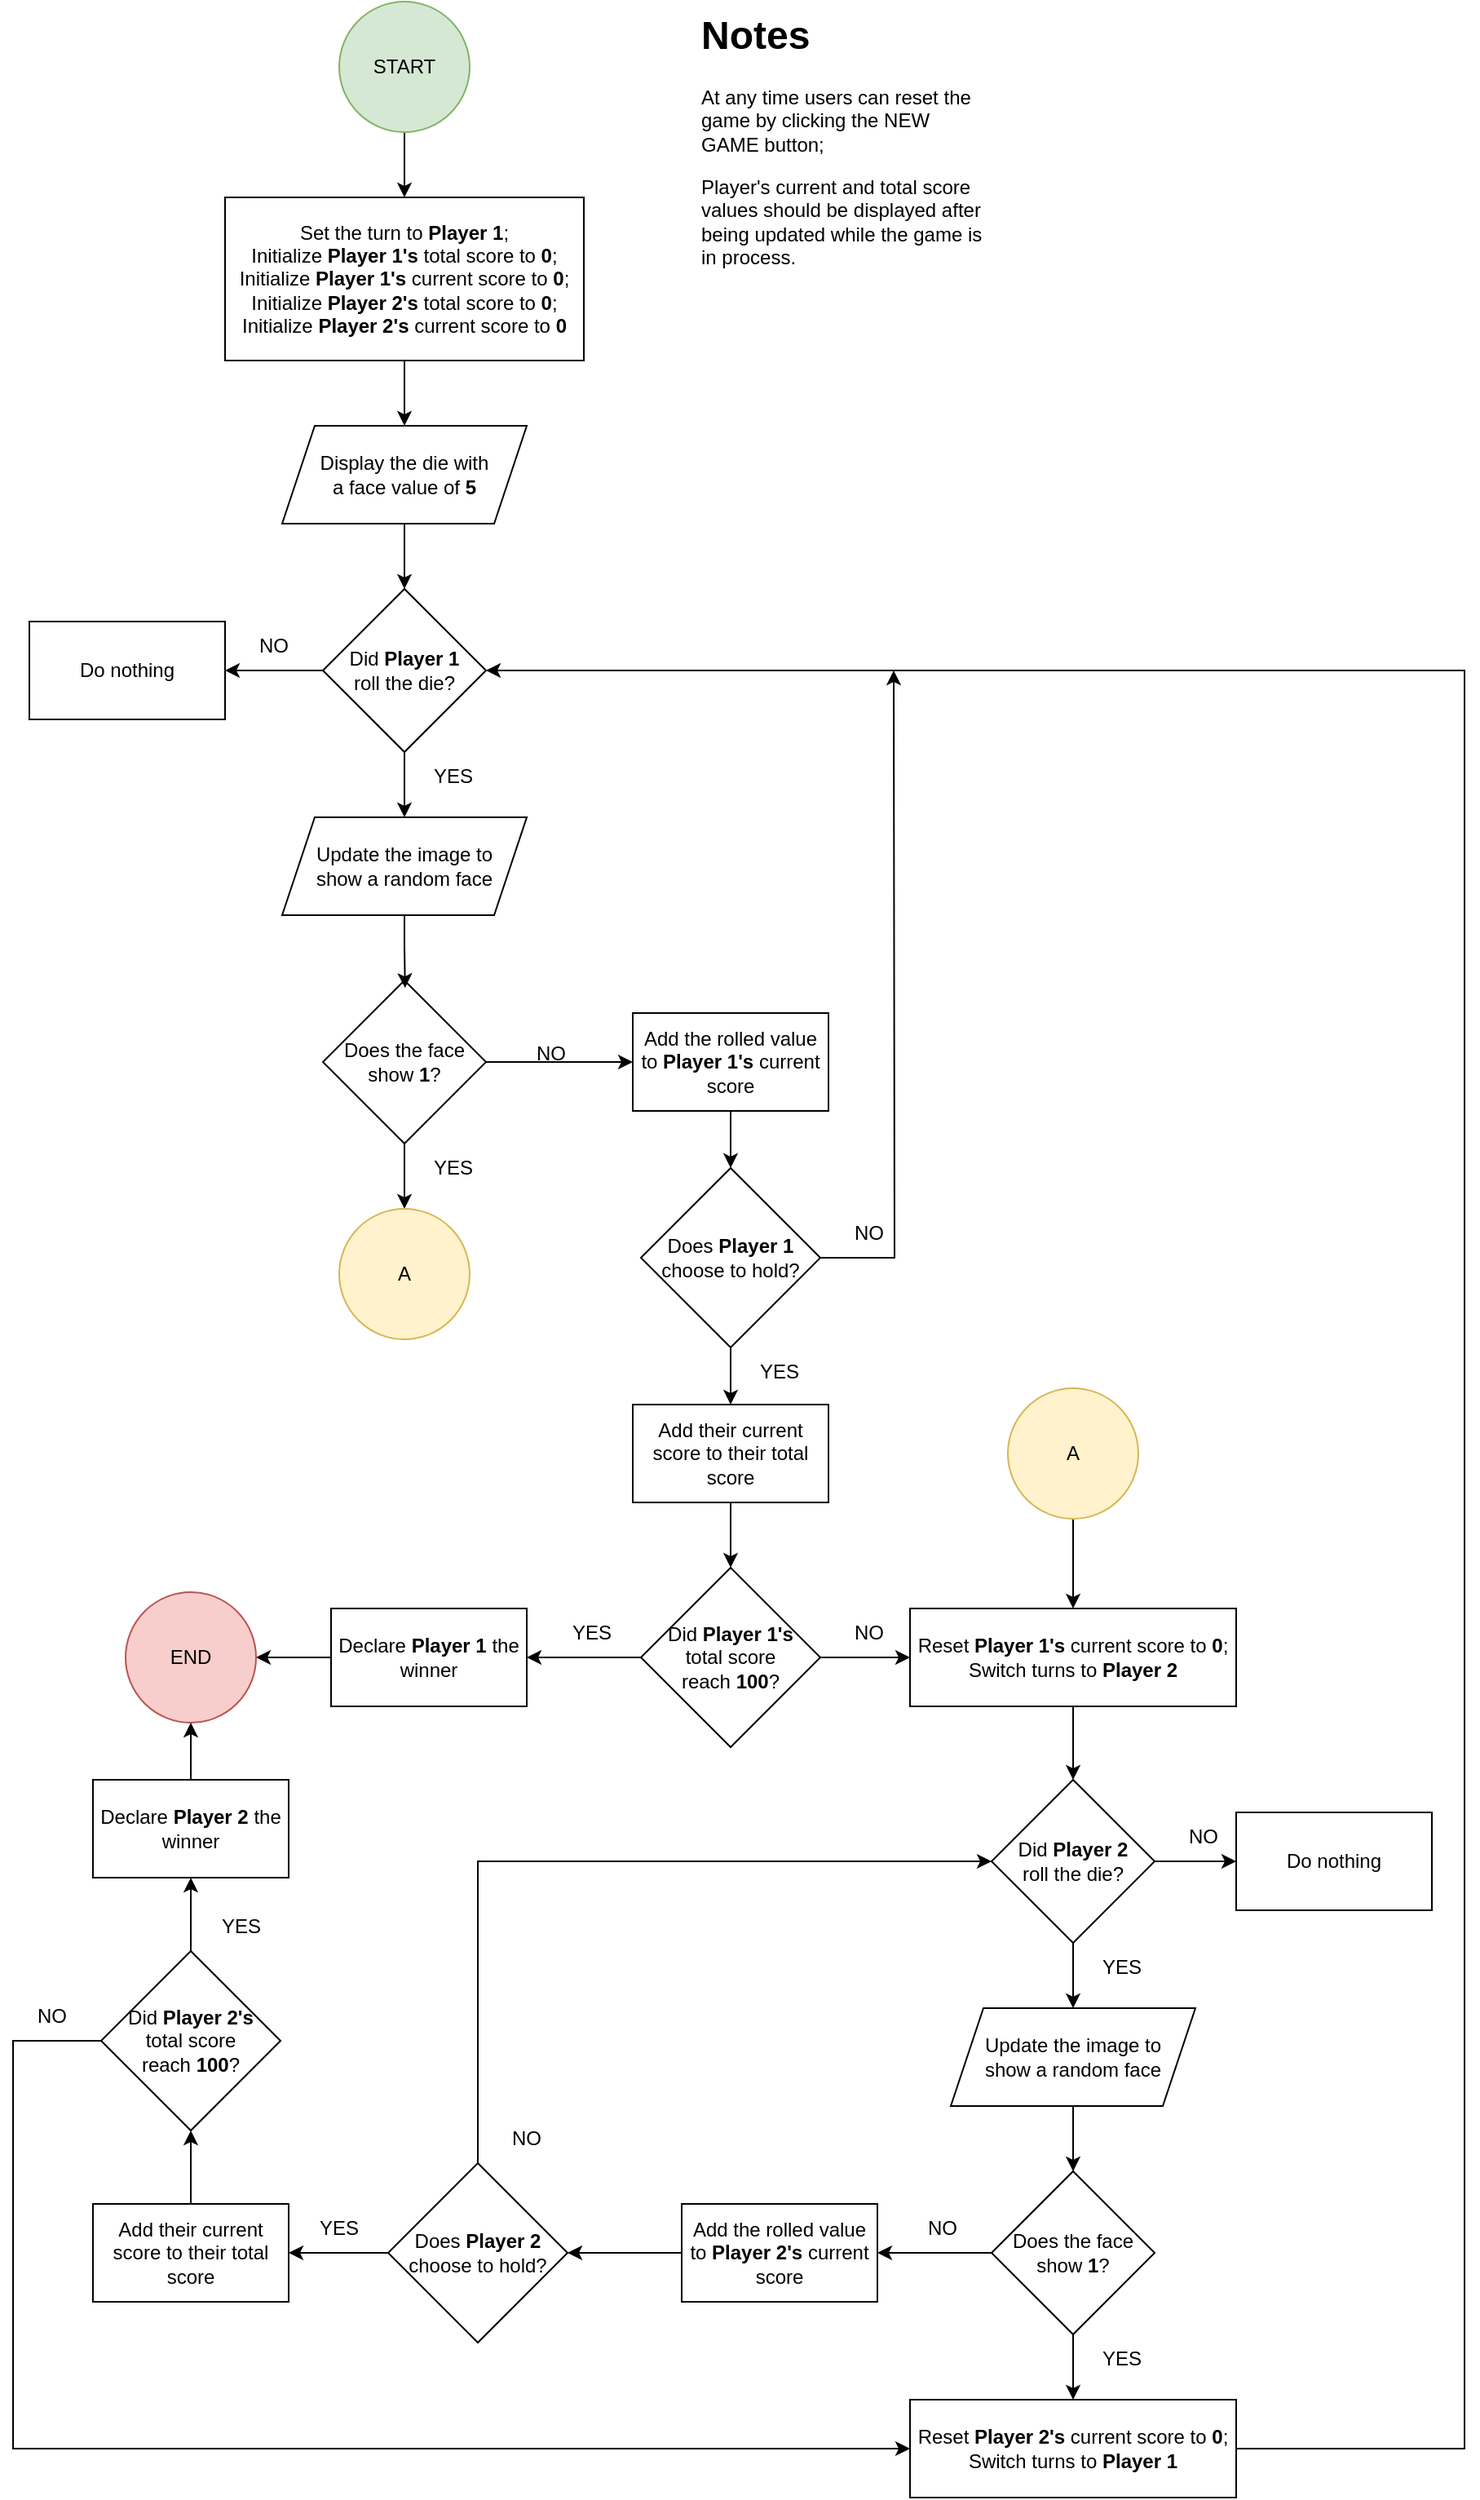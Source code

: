 <mxfile version="26.1.1">
  <diagram name="Page-1" id="qgXZZgw6NQgDJ8TqkAtQ">
    <mxGraphModel dx="2284" dy="870" grid="1" gridSize="10" guides="1" tooltips="1" connect="1" arrows="1" fold="1" page="1" pageScale="1" pageWidth="850" pageHeight="1100" math="0" shadow="0">
      <root>
        <mxCell id="0" />
        <mxCell id="1" parent="0" />
        <mxCell id="6GVujyjc-Z2XJHwNqzD1-3" style="edgeStyle=orthogonalEdgeStyle;rounded=0;orthogonalLoop=1;jettySize=auto;html=1;exitX=0.5;exitY=1;exitDx=0;exitDy=0;entryX=0.5;entryY=0;entryDx=0;entryDy=0;" parent="1" source="6GVujyjc-Z2XJHwNqzD1-1" target="6GVujyjc-Z2XJHwNqzD1-2" edge="1">
          <mxGeometry relative="1" as="geometry" />
        </mxCell>
        <mxCell id="6GVujyjc-Z2XJHwNqzD1-1" value="START" style="ellipse;whiteSpace=wrap;html=1;aspect=fixed;fillColor=#d5e8d4;strokeColor=#82b366;" parent="1" vertex="1">
          <mxGeometry x="140" y="60" width="80" height="80" as="geometry" />
        </mxCell>
        <mxCell id="6GVujyjc-Z2XJHwNqzD1-5" style="edgeStyle=orthogonalEdgeStyle;rounded=0;orthogonalLoop=1;jettySize=auto;html=1;exitX=0.5;exitY=1;exitDx=0;exitDy=0;entryX=0.5;entryY=0;entryDx=0;entryDy=0;" parent="1" source="6GVujyjc-Z2XJHwNqzD1-2" target="6GVujyjc-Z2XJHwNqzD1-4" edge="1">
          <mxGeometry relative="1" as="geometry" />
        </mxCell>
        <mxCell id="6GVujyjc-Z2XJHwNqzD1-2" value="Set the turn to &lt;b&gt;Player 1&lt;/b&gt;;&lt;div&gt;Initialize &lt;b&gt;Player 1&#39;s&lt;/b&gt; total score to &lt;b&gt;0&lt;/b&gt;;&lt;/div&gt;&lt;div&gt;Initialize&amp;nbsp;&lt;b&gt;Player 1&#39;s&lt;/b&gt;&amp;nbsp;current score to&amp;nbsp;&lt;b&gt;0&lt;/b&gt;;&lt;/div&gt;&lt;div&gt;Initialize&amp;nbsp;&lt;b&gt;Player 2&#39;s&lt;/b&gt;&amp;nbsp;total score to&amp;nbsp;&lt;b&gt;0&lt;/b&gt;;&lt;/div&gt;&lt;div&gt;Initialize&amp;nbsp;&lt;b&gt;Player 2&#39;s&lt;/b&gt;&amp;nbsp;current score to&amp;nbsp;&lt;b&gt;0&lt;/b&gt;&lt;/div&gt;" style="rounded=0;whiteSpace=wrap;html=1;" parent="1" vertex="1">
          <mxGeometry x="70" y="180" width="220" height="100" as="geometry" />
        </mxCell>
        <mxCell id="6GVujyjc-Z2XJHwNqzD1-7" style="edgeStyle=orthogonalEdgeStyle;rounded=0;orthogonalLoop=1;jettySize=auto;html=1;exitX=0.5;exitY=1;exitDx=0;exitDy=0;entryX=0.5;entryY=0;entryDx=0;entryDy=0;" parent="1" source="6GVujyjc-Z2XJHwNqzD1-4" target="6GVujyjc-Z2XJHwNqzD1-6" edge="1">
          <mxGeometry relative="1" as="geometry" />
        </mxCell>
        <mxCell id="6GVujyjc-Z2XJHwNqzD1-4" value="Display the die with&lt;div&gt;a face value of &lt;b&gt;5&lt;/b&gt;&lt;/div&gt;" style="shape=parallelogram;perimeter=parallelogramPerimeter;whiteSpace=wrap;html=1;fixedSize=1;" parent="1" vertex="1">
          <mxGeometry x="105" y="320" width="150" height="60" as="geometry" />
        </mxCell>
        <mxCell id="6GVujyjc-Z2XJHwNqzD1-9" style="edgeStyle=orthogonalEdgeStyle;rounded=0;orthogonalLoop=1;jettySize=auto;html=1;exitX=0.5;exitY=1;exitDx=0;exitDy=0;entryX=0.5;entryY=0;entryDx=0;entryDy=0;" parent="1" source="6GVujyjc-Z2XJHwNqzD1-6" target="6GVujyjc-Z2XJHwNqzD1-8" edge="1">
          <mxGeometry relative="1" as="geometry" />
        </mxCell>
        <mxCell id="6GVujyjc-Z2XJHwNqzD1-88" style="edgeStyle=orthogonalEdgeStyle;rounded=0;orthogonalLoop=1;jettySize=auto;html=1;exitX=0;exitY=0.5;exitDx=0;exitDy=0;entryX=1;entryY=0.5;entryDx=0;entryDy=0;" parent="1" source="6GVujyjc-Z2XJHwNqzD1-6" target="6GVujyjc-Z2XJHwNqzD1-87" edge="1">
          <mxGeometry relative="1" as="geometry" />
        </mxCell>
        <mxCell id="6GVujyjc-Z2XJHwNqzD1-6" value="Did &lt;b&gt;Player 1&lt;/b&gt;&lt;div&gt;roll the die?&lt;/div&gt;" style="rhombus;whiteSpace=wrap;html=1;" parent="1" vertex="1">
          <mxGeometry x="130" y="420" width="100" height="100" as="geometry" />
        </mxCell>
        <mxCell id="6GVujyjc-Z2XJHwNqzD1-8" value="Update the image to&lt;div&gt;show a random face&lt;/div&gt;" style="shape=parallelogram;perimeter=parallelogramPerimeter;whiteSpace=wrap;html=1;fixedSize=1;" parent="1" vertex="1">
          <mxGeometry x="105" y="560" width="150" height="60" as="geometry" />
        </mxCell>
        <mxCell id="6GVujyjc-Z2XJHwNqzD1-10" value="YES" style="text;html=1;align=center;verticalAlign=middle;whiteSpace=wrap;rounded=0;" parent="1" vertex="1">
          <mxGeometry x="180" y="520" width="60" height="30" as="geometry" />
        </mxCell>
        <mxCell id="6GVujyjc-Z2XJHwNqzD1-17" style="edgeStyle=orthogonalEdgeStyle;rounded=0;orthogonalLoop=1;jettySize=auto;html=1;exitX=1;exitY=0.5;exitDx=0;exitDy=0;entryX=0;entryY=0.5;entryDx=0;entryDy=0;" parent="1" source="6GVujyjc-Z2XJHwNqzD1-11" target="6GVujyjc-Z2XJHwNqzD1-16" edge="1">
          <mxGeometry relative="1" as="geometry" />
        </mxCell>
        <mxCell id="6GVujyjc-Z2XJHwNqzD1-91" style="edgeStyle=orthogonalEdgeStyle;rounded=0;orthogonalLoop=1;jettySize=auto;html=1;exitX=0.5;exitY=1;exitDx=0;exitDy=0;entryX=0.5;entryY=0;entryDx=0;entryDy=0;" parent="1" source="6GVujyjc-Z2XJHwNqzD1-11" target="6GVujyjc-Z2XJHwNqzD1-80" edge="1">
          <mxGeometry relative="1" as="geometry" />
        </mxCell>
        <mxCell id="6GVujyjc-Z2XJHwNqzD1-11" value="Does the face&lt;div&gt;show &lt;b&gt;1&lt;/b&gt;?&lt;/div&gt;" style="rhombus;whiteSpace=wrap;html=1;" parent="1" vertex="1">
          <mxGeometry x="130" y="660" width="100" height="100" as="geometry" />
        </mxCell>
        <mxCell id="6GVujyjc-Z2XJHwNqzD1-12" style="edgeStyle=orthogonalEdgeStyle;rounded=0;orthogonalLoop=1;jettySize=auto;html=1;exitX=0.5;exitY=1;exitDx=0;exitDy=0;entryX=0.504;entryY=0.046;entryDx=0;entryDy=0;entryPerimeter=0;" parent="1" source="6GVujyjc-Z2XJHwNqzD1-8" target="6GVujyjc-Z2XJHwNqzD1-11" edge="1">
          <mxGeometry relative="1" as="geometry" />
        </mxCell>
        <mxCell id="6GVujyjc-Z2XJHwNqzD1-15" value="YES" style="text;html=1;align=center;verticalAlign=middle;whiteSpace=wrap;rounded=0;" parent="1" vertex="1">
          <mxGeometry x="180" y="760" width="60" height="30" as="geometry" />
        </mxCell>
        <mxCell id="6GVujyjc-Z2XJHwNqzD1-22" style="edgeStyle=orthogonalEdgeStyle;rounded=0;orthogonalLoop=1;jettySize=auto;html=1;exitX=0.5;exitY=1;exitDx=0;exitDy=0;" parent="1" source="6GVujyjc-Z2XJHwNqzD1-16" target="6GVujyjc-Z2XJHwNqzD1-19" edge="1">
          <mxGeometry relative="1" as="geometry" />
        </mxCell>
        <mxCell id="6GVujyjc-Z2XJHwNqzD1-16" value="Add the rolled value to &lt;b&gt;Player 1&#39;s&lt;/b&gt; current score" style="rounded=0;whiteSpace=wrap;html=1;" parent="1" vertex="1">
          <mxGeometry x="320" y="680" width="120" height="60" as="geometry" />
        </mxCell>
        <mxCell id="6GVujyjc-Z2XJHwNqzD1-18" value="NO" style="text;html=1;align=center;verticalAlign=middle;whiteSpace=wrap;rounded=0;" parent="1" vertex="1">
          <mxGeometry x="70" y="440" width="60" height="30" as="geometry" />
        </mxCell>
        <mxCell id="6GVujyjc-Z2XJHwNqzD1-23" style="edgeStyle=orthogonalEdgeStyle;rounded=0;orthogonalLoop=1;jettySize=auto;html=1;exitX=0.5;exitY=1;exitDx=0;exitDy=0;entryX=0.5;entryY=0;entryDx=0;entryDy=0;" parent="1" source="6GVujyjc-Z2XJHwNqzD1-19" target="6GVujyjc-Z2XJHwNqzD1-21" edge="1">
          <mxGeometry relative="1" as="geometry" />
        </mxCell>
        <mxCell id="6GVujyjc-Z2XJHwNqzD1-66" style="edgeStyle=orthogonalEdgeStyle;rounded=0;orthogonalLoop=1;jettySize=auto;html=1;exitX=1;exitY=0.5;exitDx=0;exitDy=0;" parent="1" source="6GVujyjc-Z2XJHwNqzD1-19" edge="1">
          <mxGeometry relative="1" as="geometry">
            <mxPoint x="480" y="470.0" as="targetPoint" />
          </mxGeometry>
        </mxCell>
        <mxCell id="6GVujyjc-Z2XJHwNqzD1-19" value="Does &lt;b&gt;Player 1&lt;/b&gt;&lt;div&gt;choose&amp;nbsp;&lt;span style=&quot;background-color: transparent; color: light-dark(rgb(0, 0, 0), rgb(255, 255, 255));&quot;&gt;to hold?&lt;/span&gt;&lt;/div&gt;" style="rhombus;whiteSpace=wrap;html=1;" parent="1" vertex="1">
          <mxGeometry x="325" y="775" width="110" height="110" as="geometry" />
        </mxCell>
        <mxCell id="6GVujyjc-Z2XJHwNqzD1-27" style="edgeStyle=orthogonalEdgeStyle;rounded=0;orthogonalLoop=1;jettySize=auto;html=1;exitX=0.5;exitY=1;exitDx=0;exitDy=0;entryX=0.5;entryY=0;entryDx=0;entryDy=0;" parent="1" source="6GVujyjc-Z2XJHwNqzD1-21" target="6GVujyjc-Z2XJHwNqzD1-26" edge="1">
          <mxGeometry relative="1" as="geometry" />
        </mxCell>
        <mxCell id="6GVujyjc-Z2XJHwNqzD1-21" value="Add their current score to their total score" style="rounded=0;whiteSpace=wrap;html=1;" parent="1" vertex="1">
          <mxGeometry x="320" y="920" width="120" height="60" as="geometry" />
        </mxCell>
        <mxCell id="6GVujyjc-Z2XJHwNqzD1-24" value="YES" style="text;html=1;align=center;verticalAlign=middle;whiteSpace=wrap;rounded=0;" parent="1" vertex="1">
          <mxGeometry x="380" y="885" width="60" height="30" as="geometry" />
        </mxCell>
        <mxCell id="6GVujyjc-Z2XJHwNqzD1-34" style="edgeStyle=orthogonalEdgeStyle;rounded=0;orthogonalLoop=1;jettySize=auto;html=1;exitX=1;exitY=0.5;exitDx=0;exitDy=0;entryX=0;entryY=0.5;entryDx=0;entryDy=0;" parent="1" source="6GVujyjc-Z2XJHwNqzD1-26" target="6GVujyjc-Z2XJHwNqzD1-33" edge="1">
          <mxGeometry relative="1" as="geometry" />
        </mxCell>
        <mxCell id="6GVujyjc-Z2XJHwNqzD1-69" style="edgeStyle=orthogonalEdgeStyle;rounded=0;orthogonalLoop=1;jettySize=auto;html=1;exitX=0;exitY=0.5;exitDx=0;exitDy=0;entryX=1;entryY=0.5;entryDx=0;entryDy=0;" parent="1" source="6GVujyjc-Z2XJHwNqzD1-26" target="6GVujyjc-Z2XJHwNqzD1-28" edge="1">
          <mxGeometry relative="1" as="geometry" />
        </mxCell>
        <mxCell id="6GVujyjc-Z2XJHwNqzD1-26" value="Did&amp;nbsp;&lt;b&gt;Player 1&#39;s&lt;/b&gt;&lt;div&gt;total score&lt;/div&gt;&lt;div&gt;reach&amp;nbsp;&lt;span style=&quot;background-color: transparent; color: light-dark(rgb(0, 0, 0), rgb(255, 255, 255));&quot;&gt;&lt;b&gt;100&lt;/b&gt;?&lt;/span&gt;&lt;/div&gt;" style="rhombus;whiteSpace=wrap;html=1;" parent="1" vertex="1">
          <mxGeometry x="325" y="1020" width="110" height="110" as="geometry" />
        </mxCell>
        <mxCell id="6GVujyjc-Z2XJHwNqzD1-85" style="edgeStyle=orthogonalEdgeStyle;rounded=0;orthogonalLoop=1;jettySize=auto;html=1;exitX=0;exitY=0.5;exitDx=0;exitDy=0;entryX=1;entryY=0.5;entryDx=0;entryDy=0;" parent="1" source="6GVujyjc-Z2XJHwNqzD1-28" target="6GVujyjc-Z2XJHwNqzD1-30" edge="1">
          <mxGeometry relative="1" as="geometry" />
        </mxCell>
        <mxCell id="6GVujyjc-Z2XJHwNqzD1-28" value="Declare &lt;b&gt;Player 1&lt;/b&gt; the winner" style="rounded=0;whiteSpace=wrap;html=1;" parent="1" vertex="1">
          <mxGeometry x="135" y="1045" width="120" height="60" as="geometry" />
        </mxCell>
        <mxCell id="6GVujyjc-Z2XJHwNqzD1-30" value="END" style="ellipse;whiteSpace=wrap;html=1;aspect=fixed;fillColor=#f8cecc;strokeColor=#b85450;" parent="1" vertex="1">
          <mxGeometry x="9" y="1035" width="80" height="80" as="geometry" />
        </mxCell>
        <mxCell id="6GVujyjc-Z2XJHwNqzD1-37" style="edgeStyle=orthogonalEdgeStyle;rounded=0;orthogonalLoop=1;jettySize=auto;html=1;exitX=0.5;exitY=1;exitDx=0;exitDy=0;entryX=0.5;entryY=0;entryDx=0;entryDy=0;" parent="1" source="6GVujyjc-Z2XJHwNqzD1-33" target="6GVujyjc-Z2XJHwNqzD1-36" edge="1">
          <mxGeometry relative="1" as="geometry" />
        </mxCell>
        <mxCell id="6GVujyjc-Z2XJHwNqzD1-33" value="Reset&amp;nbsp;&lt;b&gt;Player 1&#39;s&lt;/b&gt;&amp;nbsp;current score to &lt;b&gt;0&lt;/b&gt;;&lt;div&gt;Switch turns to &lt;b&gt;Player 2&lt;/b&gt;&lt;/div&gt;" style="rounded=0;whiteSpace=wrap;html=1;" parent="1" vertex="1">
          <mxGeometry x="490" y="1045" width="200" height="60" as="geometry" />
        </mxCell>
        <mxCell id="6GVujyjc-Z2XJHwNqzD1-35" value="NO" style="text;html=1;align=center;verticalAlign=middle;whiteSpace=wrap;rounded=0;" parent="1" vertex="1">
          <mxGeometry x="435" y="1045" width="60" height="30" as="geometry" />
        </mxCell>
        <mxCell id="6GVujyjc-Z2XJHwNqzD1-39" style="edgeStyle=orthogonalEdgeStyle;rounded=0;orthogonalLoop=1;jettySize=auto;html=1;exitX=0.5;exitY=1;exitDx=0;exitDy=0;entryX=0.5;entryY=0;entryDx=0;entryDy=0;" parent="1" source="6GVujyjc-Z2XJHwNqzD1-36" target="6GVujyjc-Z2XJHwNqzD1-38" edge="1">
          <mxGeometry relative="1" as="geometry" />
        </mxCell>
        <mxCell id="6GVujyjc-Z2XJHwNqzD1-94" style="edgeStyle=orthogonalEdgeStyle;rounded=0;orthogonalLoop=1;jettySize=auto;html=1;exitX=1;exitY=0.5;exitDx=0;exitDy=0;entryX=0;entryY=0.5;entryDx=0;entryDy=0;" parent="1" source="6GVujyjc-Z2XJHwNqzD1-36" target="6GVujyjc-Z2XJHwNqzD1-93" edge="1">
          <mxGeometry relative="1" as="geometry" />
        </mxCell>
        <mxCell id="6GVujyjc-Z2XJHwNqzD1-36" value="Did &lt;b&gt;Player 2&lt;/b&gt;&lt;div&gt;roll the die?&lt;/div&gt;" style="rhombus;whiteSpace=wrap;html=1;" parent="1" vertex="1">
          <mxGeometry x="540" y="1150" width="100" height="100" as="geometry" />
        </mxCell>
        <mxCell id="6GVujyjc-Z2XJHwNqzD1-42" style="edgeStyle=orthogonalEdgeStyle;rounded=0;orthogonalLoop=1;jettySize=auto;html=1;exitX=0.5;exitY=1;exitDx=0;exitDy=0;entryX=0.5;entryY=0;entryDx=0;entryDy=0;" parent="1" source="6GVujyjc-Z2XJHwNqzD1-38" target="6GVujyjc-Z2XJHwNqzD1-41" edge="1">
          <mxGeometry relative="1" as="geometry" />
        </mxCell>
        <mxCell id="6GVujyjc-Z2XJHwNqzD1-38" value="Update the image to&lt;div&gt;show a random face&lt;/div&gt;" style="shape=parallelogram;perimeter=parallelogramPerimeter;whiteSpace=wrap;html=1;fixedSize=1;" parent="1" vertex="1">
          <mxGeometry x="515" y="1290" width="150" height="60" as="geometry" />
        </mxCell>
        <mxCell id="6GVujyjc-Z2XJHwNqzD1-40" value="YES" style="text;html=1;align=center;verticalAlign=middle;whiteSpace=wrap;rounded=0;" parent="1" vertex="1">
          <mxGeometry x="590" y="1250" width="60" height="30" as="geometry" />
        </mxCell>
        <mxCell id="6GVujyjc-Z2XJHwNqzD1-44" style="edgeStyle=orthogonalEdgeStyle;rounded=0;orthogonalLoop=1;jettySize=auto;html=1;exitX=0.5;exitY=1;exitDx=0;exitDy=0;" parent="1" source="6GVujyjc-Z2XJHwNqzD1-41" target="6GVujyjc-Z2XJHwNqzD1-43" edge="1">
          <mxGeometry relative="1" as="geometry" />
        </mxCell>
        <mxCell id="6GVujyjc-Z2XJHwNqzD1-53" style="edgeStyle=orthogonalEdgeStyle;rounded=0;orthogonalLoop=1;jettySize=auto;html=1;exitX=0;exitY=0.5;exitDx=0;exitDy=0;" parent="1" source="6GVujyjc-Z2XJHwNqzD1-41" target="6GVujyjc-Z2XJHwNqzD1-46" edge="1">
          <mxGeometry relative="1" as="geometry" />
        </mxCell>
        <mxCell id="6GVujyjc-Z2XJHwNqzD1-41" value="Does the face&lt;div&gt;show &lt;b&gt;1&lt;/b&gt;?&lt;/div&gt;" style="rhombus;whiteSpace=wrap;html=1;" parent="1" vertex="1">
          <mxGeometry x="540" y="1390" width="100" height="100" as="geometry" />
        </mxCell>
        <mxCell id="6GVujyjc-Z2XJHwNqzD1-59" style="edgeStyle=orthogonalEdgeStyle;rounded=0;orthogonalLoop=1;jettySize=auto;html=1;exitX=1;exitY=0.5;exitDx=0;exitDy=0;entryX=1;entryY=0.5;entryDx=0;entryDy=0;" parent="1" source="6GVujyjc-Z2XJHwNqzD1-43" target="6GVujyjc-Z2XJHwNqzD1-6" edge="1">
          <mxGeometry relative="1" as="geometry">
            <Array as="points">
              <mxPoint x="830" y="1560" />
              <mxPoint x="830" y="470" />
            </Array>
          </mxGeometry>
        </mxCell>
        <mxCell id="6GVujyjc-Z2XJHwNqzD1-43" value="Reset &lt;b&gt;Player 2&#39;s&lt;/b&gt; current score to &lt;b&gt;0&lt;/b&gt;;&lt;div&gt;Switch turns to &lt;b&gt;Player 1&lt;/b&gt;&lt;/div&gt;" style="rounded=0;whiteSpace=wrap;html=1;" parent="1" vertex="1">
          <mxGeometry x="490" y="1530" width="200" height="60" as="geometry" />
        </mxCell>
        <mxCell id="6GVujyjc-Z2XJHwNqzD1-45" value="YES" style="text;html=1;align=center;verticalAlign=middle;whiteSpace=wrap;rounded=0;" parent="1" vertex="1">
          <mxGeometry x="590" y="1490" width="60" height="30" as="geometry" />
        </mxCell>
        <mxCell id="6GVujyjc-Z2XJHwNqzD1-55" style="edgeStyle=orthogonalEdgeStyle;rounded=0;orthogonalLoop=1;jettySize=auto;html=1;exitX=0;exitY=0.5;exitDx=0;exitDy=0;entryX=1;entryY=0.5;entryDx=0;entryDy=0;" parent="1" source="6GVujyjc-Z2XJHwNqzD1-46" target="6GVujyjc-Z2XJHwNqzD1-49" edge="1">
          <mxGeometry relative="1" as="geometry" />
        </mxCell>
        <mxCell id="6GVujyjc-Z2XJHwNqzD1-46" value="Add the rolled value to &lt;b&gt;Player 2&#39;s&lt;/b&gt; current score" style="rounded=0;whiteSpace=wrap;html=1;" parent="1" vertex="1">
          <mxGeometry x="350" y="1410" width="120" height="60" as="geometry" />
        </mxCell>
        <mxCell id="6GVujyjc-Z2XJHwNqzD1-48" value="NO" style="text;html=1;align=center;verticalAlign=middle;whiteSpace=wrap;rounded=0;" parent="1" vertex="1">
          <mxGeometry x="480" y="1410" width="60" height="30" as="geometry" />
        </mxCell>
        <mxCell id="6GVujyjc-Z2XJHwNqzD1-65" style="edgeStyle=orthogonalEdgeStyle;rounded=0;orthogonalLoop=1;jettySize=auto;html=1;exitX=0;exitY=0.5;exitDx=0;exitDy=0;entryX=1;entryY=0.5;entryDx=0;entryDy=0;" parent="1" source="6GVujyjc-Z2XJHwNqzD1-49" target="6GVujyjc-Z2XJHwNqzD1-56" edge="1">
          <mxGeometry relative="1" as="geometry" />
        </mxCell>
        <mxCell id="6GVujyjc-Z2XJHwNqzD1-73" style="edgeStyle=orthogonalEdgeStyle;rounded=0;orthogonalLoop=1;jettySize=auto;html=1;exitX=0.5;exitY=0;exitDx=0;exitDy=0;entryX=0;entryY=0.5;entryDx=0;entryDy=0;" parent="1" source="6GVujyjc-Z2XJHwNqzD1-49" target="6GVujyjc-Z2XJHwNqzD1-36" edge="1">
          <mxGeometry relative="1" as="geometry">
            <Array as="points">
              <mxPoint x="225" y="1200" />
            </Array>
          </mxGeometry>
        </mxCell>
        <mxCell id="6GVujyjc-Z2XJHwNqzD1-49" value="Does &lt;b&gt;Player 2&lt;/b&gt;&lt;div&gt;choose&amp;nbsp;&lt;span style=&quot;background-color: transparent; color: light-dark(rgb(0, 0, 0), rgb(255, 255, 255));&quot;&gt;to hold?&lt;/span&gt;&lt;/div&gt;" style="rhombus;whiteSpace=wrap;html=1;" parent="1" vertex="1">
          <mxGeometry x="170" y="1385" width="110" height="110" as="geometry" />
        </mxCell>
        <mxCell id="6GVujyjc-Z2XJHwNqzD1-60" style="edgeStyle=orthogonalEdgeStyle;rounded=0;orthogonalLoop=1;jettySize=auto;html=1;exitX=0.5;exitY=0;exitDx=0;exitDy=0;entryX=0.5;entryY=1;entryDx=0;entryDy=0;" parent="1" source="6GVujyjc-Z2XJHwNqzD1-56" target="6GVujyjc-Z2XJHwNqzD1-58" edge="1">
          <mxGeometry relative="1" as="geometry" />
        </mxCell>
        <mxCell id="6GVujyjc-Z2XJHwNqzD1-56" value="Add their current score to their total score" style="rounded=0;whiteSpace=wrap;html=1;" parent="1" vertex="1">
          <mxGeometry x="-11" y="1410" width="120" height="60" as="geometry" />
        </mxCell>
        <mxCell id="6GVujyjc-Z2XJHwNqzD1-71" style="edgeStyle=orthogonalEdgeStyle;rounded=0;orthogonalLoop=1;jettySize=auto;html=1;exitX=0.5;exitY=0;exitDx=0;exitDy=0;entryX=0.5;entryY=1;entryDx=0;entryDy=0;" parent="1" source="6GVujyjc-Z2XJHwNqzD1-58" target="6GVujyjc-Z2XJHwNqzD1-62" edge="1">
          <mxGeometry relative="1" as="geometry" />
        </mxCell>
        <mxCell id="6GVujyjc-Z2XJHwNqzD1-78" style="edgeStyle=orthogonalEdgeStyle;rounded=0;orthogonalLoop=1;jettySize=auto;html=1;exitX=0;exitY=0.5;exitDx=0;exitDy=0;entryX=0;entryY=0.5;entryDx=0;entryDy=0;" parent="1" source="6GVujyjc-Z2XJHwNqzD1-58" target="6GVujyjc-Z2XJHwNqzD1-43" edge="1">
          <mxGeometry relative="1" as="geometry">
            <Array as="points">
              <mxPoint x="-60" y="1310" />
              <mxPoint x="-60" y="1560" />
            </Array>
          </mxGeometry>
        </mxCell>
        <mxCell id="6GVujyjc-Z2XJHwNqzD1-58" value="Did&amp;nbsp;&lt;b&gt;Player 2&#39;s&lt;/b&gt;&lt;div&gt;total score&lt;/div&gt;&lt;div&gt;reach&amp;nbsp;&lt;span style=&quot;background-color: transparent; color: light-dark(rgb(0, 0, 0), rgb(255, 255, 255));&quot;&gt;&lt;b&gt;100&lt;/b&gt;?&lt;/span&gt;&lt;/div&gt;" style="rhombus;whiteSpace=wrap;html=1;" parent="1" vertex="1">
          <mxGeometry x="-6" y="1255" width="110" height="110" as="geometry" />
        </mxCell>
        <mxCell id="6GVujyjc-Z2XJHwNqzD1-84" style="edgeStyle=orthogonalEdgeStyle;rounded=0;orthogonalLoop=1;jettySize=auto;html=1;exitX=0.5;exitY=0;exitDx=0;exitDy=0;entryX=0.5;entryY=1;entryDx=0;entryDy=0;" parent="1" source="6GVujyjc-Z2XJHwNqzD1-62" target="6GVujyjc-Z2XJHwNqzD1-30" edge="1">
          <mxGeometry relative="1" as="geometry" />
        </mxCell>
        <mxCell id="6GVujyjc-Z2XJHwNqzD1-62" value="Declare &lt;b&gt;Player 2&lt;/b&gt;&amp;nbsp;the winner" style="rounded=0;whiteSpace=wrap;html=1;" parent="1" vertex="1">
          <mxGeometry x="-11" y="1150" width="120" height="60" as="geometry" />
        </mxCell>
        <mxCell id="6GVujyjc-Z2XJHwNqzD1-67" value="NO" style="text;html=1;align=center;verticalAlign=middle;whiteSpace=wrap;rounded=0;" parent="1" vertex="1">
          <mxGeometry x="435" y="800" width="60" height="30" as="geometry" />
        </mxCell>
        <mxCell id="6GVujyjc-Z2XJHwNqzD1-74" value="YES" style="text;html=1;align=center;verticalAlign=middle;whiteSpace=wrap;rounded=0;" parent="1" vertex="1">
          <mxGeometry x="110" y="1410" width="60" height="30" as="geometry" />
        </mxCell>
        <mxCell id="6GVujyjc-Z2XJHwNqzD1-76" value="NO" style="text;html=1;align=center;verticalAlign=middle;whiteSpace=wrap;rounded=0;" parent="1" vertex="1">
          <mxGeometry x="225" y="1355" width="60" height="30" as="geometry" />
        </mxCell>
        <mxCell id="6GVujyjc-Z2XJHwNqzD1-77" value="YES" style="text;html=1;align=center;verticalAlign=middle;whiteSpace=wrap;rounded=0;" parent="1" vertex="1">
          <mxGeometry x="50" y="1225" width="60" height="30" as="geometry" />
        </mxCell>
        <mxCell id="6GVujyjc-Z2XJHwNqzD1-79" value="NO" style="text;html=1;align=center;verticalAlign=middle;whiteSpace=wrap;rounded=0;" parent="1" vertex="1">
          <mxGeometry x="-66" y="1280" width="60" height="30" as="geometry" />
        </mxCell>
        <mxCell id="6GVujyjc-Z2XJHwNqzD1-80" value="A" style="ellipse;whiteSpace=wrap;html=1;aspect=fixed;fillColor=#fff2cc;strokeColor=#d6b656;" parent="1" vertex="1">
          <mxGeometry x="140" y="800" width="80" height="80" as="geometry" />
        </mxCell>
        <mxCell id="6GVujyjc-Z2XJHwNqzD1-92" style="edgeStyle=orthogonalEdgeStyle;rounded=0;orthogonalLoop=1;jettySize=auto;html=1;exitX=0.5;exitY=1;exitDx=0;exitDy=0;entryX=0.5;entryY=0;entryDx=0;entryDy=0;" parent="1" source="6GVujyjc-Z2XJHwNqzD1-81" target="6GVujyjc-Z2XJHwNqzD1-33" edge="1">
          <mxGeometry relative="1" as="geometry" />
        </mxCell>
        <mxCell id="6GVujyjc-Z2XJHwNqzD1-81" value="A" style="ellipse;whiteSpace=wrap;html=1;aspect=fixed;fillColor=#fff2cc;strokeColor=#d6b656;" parent="1" vertex="1">
          <mxGeometry x="550" y="910" width="80" height="80" as="geometry" />
        </mxCell>
        <mxCell id="6GVujyjc-Z2XJHwNqzD1-86" value="&lt;h1 style=&quot;margin-top: 0px;&quot;&gt;Notes&lt;/h1&gt;&lt;div&gt;At any time users can reset the game by clicking the NEW GAME button;&lt;/div&gt;&lt;p&gt;Player&#39;s current and total score values should be displayed after being updated while the game is in process.&amp;nbsp;&lt;/p&gt;" style="text;html=1;whiteSpace=wrap;overflow=hidden;rounded=0;" parent="1" vertex="1">
          <mxGeometry x="360" y="60" width="180" height="210" as="geometry" />
        </mxCell>
        <mxCell id="6GVujyjc-Z2XJHwNqzD1-87" value="Do nothing" style="rounded=0;whiteSpace=wrap;html=1;" parent="1" vertex="1">
          <mxGeometry x="-50" y="440" width="120" height="60" as="geometry" />
        </mxCell>
        <mxCell id="6GVujyjc-Z2XJHwNqzD1-89" value="NO" style="text;html=1;align=center;verticalAlign=middle;whiteSpace=wrap;rounded=0;" parent="1" vertex="1">
          <mxGeometry x="240" y="690" width="60" height="30" as="geometry" />
        </mxCell>
        <mxCell id="6GVujyjc-Z2XJHwNqzD1-90" value="YES" style="text;html=1;align=center;verticalAlign=middle;whiteSpace=wrap;rounded=0;" parent="1" vertex="1">
          <mxGeometry x="265" y="1045" width="60" height="30" as="geometry" />
        </mxCell>
        <mxCell id="6GVujyjc-Z2XJHwNqzD1-93" value="Do nothing" style="rounded=0;whiteSpace=wrap;html=1;" parent="1" vertex="1">
          <mxGeometry x="690" y="1170" width="120" height="60" as="geometry" />
        </mxCell>
        <mxCell id="6GVujyjc-Z2XJHwNqzD1-95" value="NO" style="text;html=1;align=center;verticalAlign=middle;whiteSpace=wrap;rounded=0;" parent="1" vertex="1">
          <mxGeometry x="640" y="1170" width="60" height="30" as="geometry" />
        </mxCell>
      </root>
    </mxGraphModel>
  </diagram>
</mxfile>
